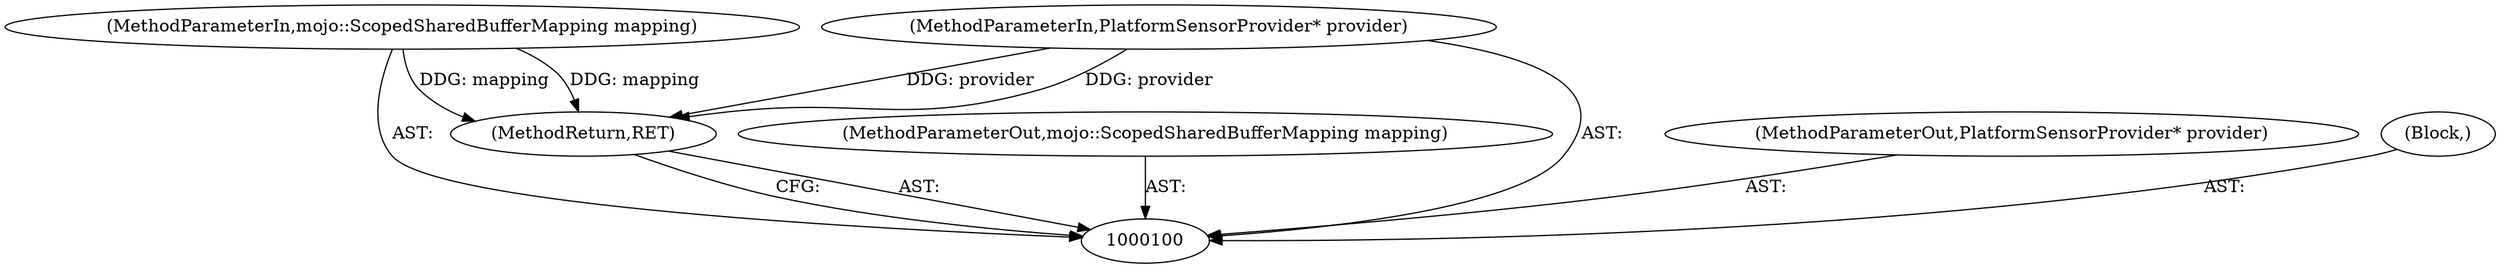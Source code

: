 digraph "1_Chrome_c0c8978849ac57e4ecd613ddc8ff7852a2054734_5" {
"1000104" [label="(MethodReturn,RET)"];
"1000101" [label="(MethodParameterIn,mojo::ScopedSharedBufferMapping mapping)"];
"1000110" [label="(MethodParameterOut,mojo::ScopedSharedBufferMapping mapping)"];
"1000102" [label="(MethodParameterIn,PlatformSensorProvider* provider)"];
"1000111" [label="(MethodParameterOut,PlatformSensorProvider* provider)"];
"1000103" [label="(Block,)"];
"1000104" -> "1000100"  [label="AST: "];
"1000104" -> "1000100"  [label="CFG: "];
"1000102" -> "1000104"  [label="DDG: provider"];
"1000101" -> "1000104"  [label="DDG: mapping"];
"1000101" -> "1000100"  [label="AST: "];
"1000101" -> "1000104"  [label="DDG: mapping"];
"1000110" -> "1000100"  [label="AST: "];
"1000102" -> "1000100"  [label="AST: "];
"1000102" -> "1000104"  [label="DDG: provider"];
"1000111" -> "1000100"  [label="AST: "];
"1000103" -> "1000100"  [label="AST: "];
}
